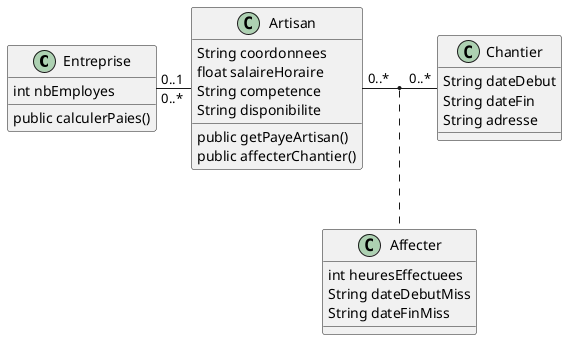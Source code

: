 @startuml dc

class Entreprise {
    int nbEmployes
    public calculerPaies()
}
class Chantier {
    String dateDebut
    String dateFin
    String adresse
}
class Artisan {
    String coordonnees
    float salaireHoraire
    String competence
    String disponibilite
    
    public getPayeArtisan() 
    public affecterChantier()
}
class Affecter {
    int heuresEffectuees
    String dateDebutMiss
    String dateFinMiss
}
Artisan "0..*" - "0..*" Chantier    
(Artisan, Chantier) .. Affecter

Entreprise "0..1" - "0..*" Artisan


@enduml
```